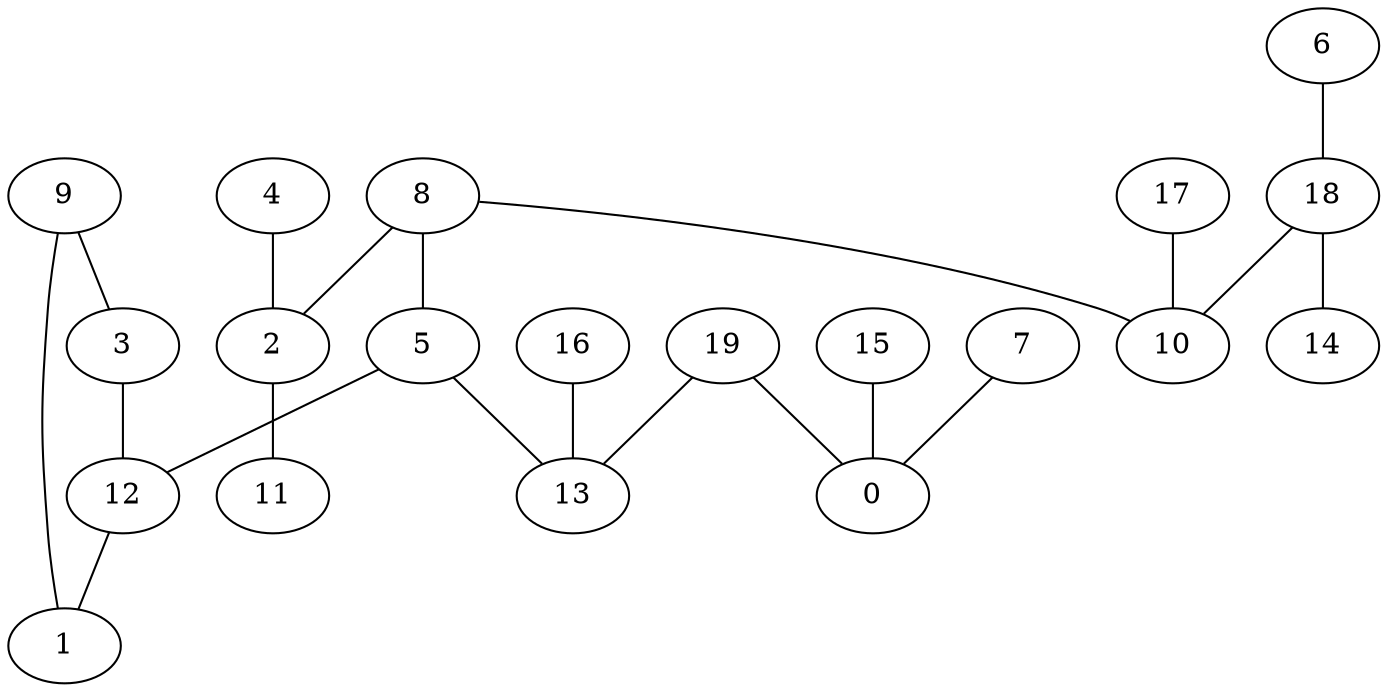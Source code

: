 digraph GG_graph {

subgraph G_graph {
edge [color = black]
"4" -> "2" [dir = none]
"15" -> "0" [dir = none]
"5" -> "12" [dir = none]
"5" -> "13" [dir = none]
"16" -> "13" [dir = none]
"3" -> "12" [dir = none]
"8" -> "10" [dir = none]
"8" -> "2" [dir = none]
"8" -> "5" [dir = none]
"2" -> "11" [dir = none]
"6" -> "18" [dir = none]
"19" -> "0" [dir = none]
"19" -> "13" [dir = none]
"9" -> "3" [dir = none]
"12" -> "1" [dir = none]
"18" -> "14" [dir = none]
"18" -> "10" [dir = none]
"7" -> "0" [dir = none]
"17" -> "10" [dir = none]
"9" -> "1" [dir = none]
}

}
